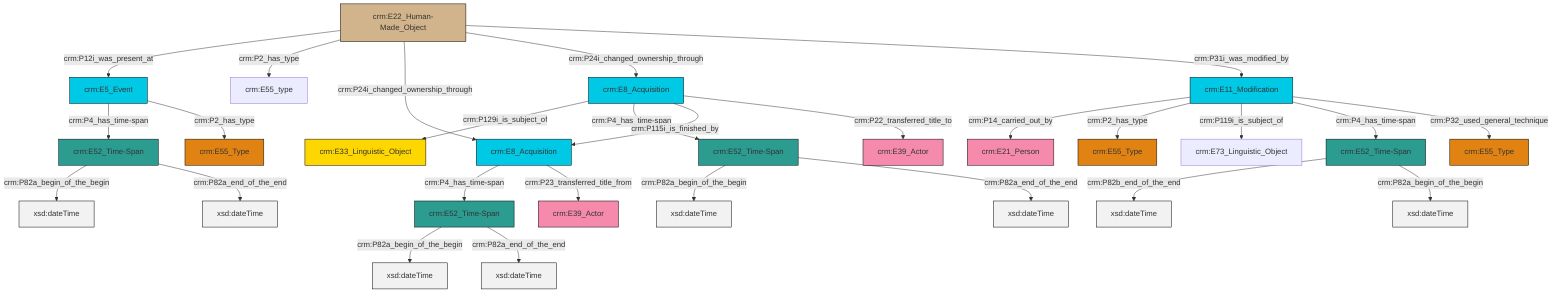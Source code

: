 graph TD
classDef Literal fill:#f2f2f2,stroke:#000000;
classDef CRM_Entity fill:#FFFFFF,stroke:#000000;
classDef Temporal_Entity fill:#00C9E6, stroke:#000000;
classDef Type fill:#E18312, stroke:#000000;
classDef Time-Span fill:#2C9C91, stroke:#000000;
classDef Appellation fill:#FFEB7F, stroke:#000000;
classDef Place fill:#008836, stroke:#000000;
classDef Persistent_Item fill:#B266B2, stroke:#000000;
classDef Conceptual_Object fill:#FFD700, stroke:#000000;
classDef Physical_Thing fill:#D2B48C, stroke:#000000;
classDef Actor fill:#f58aad, stroke:#000000;
classDef PC_Classes fill:#4ce600, stroke:#000000;
classDef Multi fill:#cccccc,stroke:#000000;

0["crm:E52_Time-Span"]:::Time-Span -->|crm:P82b_end_of_the_end| 1[xsd:dateTime]:::Literal
2["crm:E11_Modification"]:::Temporal_Entity -->|crm:P14_carried_out_by| 3["crm:E21_Person"]:::Actor
7["crm:E52_Time-Span"]:::Time-Span -->|crm:P82a_begin_of_the_begin| 8[xsd:dateTime]:::Literal
0["crm:E52_Time-Span"]:::Time-Span -->|crm:P82a_begin_of_the_begin| 11[xsd:dateTime]:::Literal
12["crm:E8_Acquisition"]:::Temporal_Entity -->|crm:P129i_is_subject_of| 13["crm:E33_Linguistic_Object"]:::Conceptual_Object
14["crm:E52_Time-Span"]:::Time-Span -->|crm:P82a_begin_of_the_begin| 15[xsd:dateTime]:::Literal
4["crm:E8_Acquisition"]:::Temporal_Entity -->|crm:P4_has_time-span| 16["crm:E52_Time-Span"]:::Time-Span
7["crm:E52_Time-Span"]:::Time-Span -->|crm:P82a_end_of_the_end| 17[xsd:dateTime]:::Literal
9["crm:E22_Human-Made_Object"]:::Physical_Thing -->|crm:P12i_was_present_at| 18["crm:E5_Event"]:::Temporal_Entity
14["crm:E52_Time-Span"]:::Time-Span -->|crm:P82a_end_of_the_end| 19[xsd:dateTime]:::Literal
2["crm:E11_Modification"]:::Temporal_Entity -->|crm:P2_has_type| 22["crm:E55_Type"]:::Type
4["crm:E8_Acquisition"]:::Temporal_Entity -->|crm:P23_transferred_title_from| 26["crm:E39_Actor"]:::Actor
2["crm:E11_Modification"]:::Temporal_Entity -->|crm:P119i_is_subject_of| 29["crm:E73_Linguistic_Object"]:::Default
9["crm:E22_Human-Made_Object"]:::Physical_Thing -->|crm:P2_has_type| 24["crm:E55_type"]:::Default
9["crm:E22_Human-Made_Object"]:::Physical_Thing -->|crm:P24i_changed_ownership_through| 4["crm:E8_Acquisition"]:::Temporal_Entity
18["crm:E5_Event"]:::Temporal_Entity -->|crm:P4_has_time-span| 7["crm:E52_Time-Span"]:::Time-Span
12["crm:E8_Acquisition"]:::Temporal_Entity -->|crm:P4_has_time-span| 14["crm:E52_Time-Span"]:::Time-Span
12["crm:E8_Acquisition"]:::Temporal_Entity -->|crm:P115i_is_finished_by| 4["crm:E8_Acquisition"]:::Temporal_Entity
16["crm:E52_Time-Span"]:::Time-Span -->|crm:P82a_begin_of_the_begin| 38[xsd:dateTime]:::Literal
2["crm:E11_Modification"]:::Temporal_Entity -->|crm:P4_has_time-span| 0["crm:E52_Time-Span"]:::Time-Span
16["crm:E52_Time-Span"]:::Time-Span -->|crm:P82a_end_of_the_end| 39[xsd:dateTime]:::Literal
9["crm:E22_Human-Made_Object"]:::Physical_Thing -->|crm:P24i_changed_ownership_through| 12["crm:E8_Acquisition"]:::Temporal_Entity
2["crm:E11_Modification"]:::Temporal_Entity -->|crm:P32_used_general_technique| 34["crm:E55_Type"]:::Type
18["crm:E5_Event"]:::Temporal_Entity -->|crm:P2_has_type| 20["crm:E55_Type"]:::Type
12["crm:E8_Acquisition"]:::Temporal_Entity -->|crm:P22_transferred_title_to| 31["crm:E39_Actor"]:::Actor
9["crm:E22_Human-Made_Object"]:::Physical_Thing -->|crm:P31i_was_modified_by| 2["crm:E11_Modification"]:::Temporal_Entity